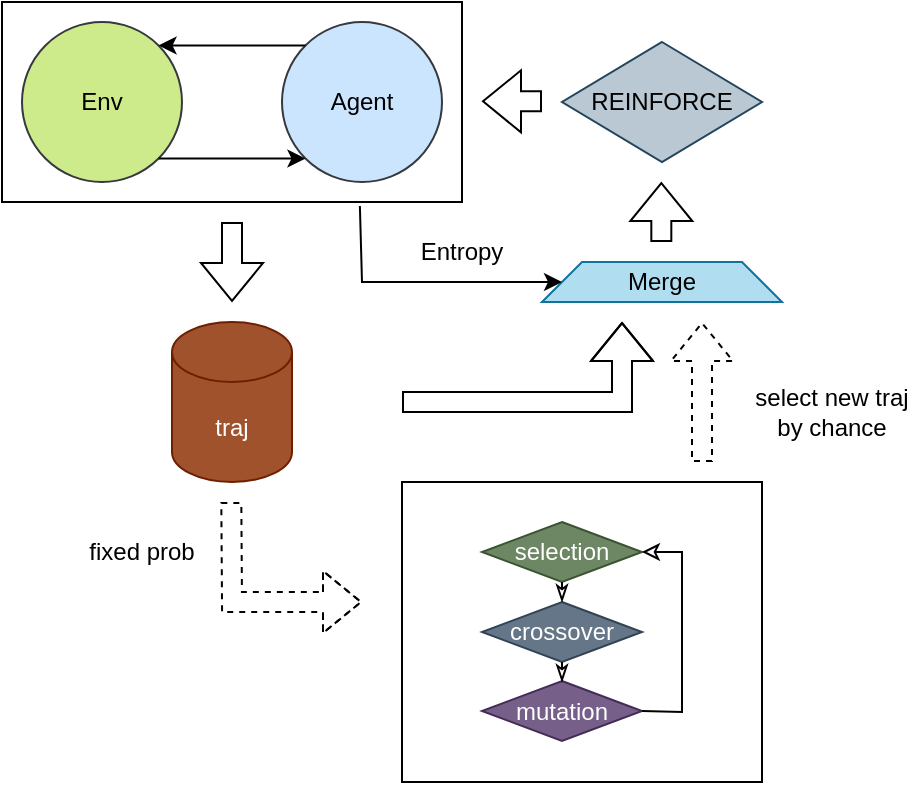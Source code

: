 <mxfile version="26.1.2">
  <diagram name="第 1 页" id="ufeBmRcnPeDDnvmJvSxq">
    <mxGraphModel dx="658" dy="446" grid="1" gridSize="10" guides="1" tooltips="1" connect="1" arrows="1" fold="1" page="1" pageScale="1" pageWidth="827" pageHeight="1169" math="0" shadow="0">
      <root>
        <mxCell id="0" />
        <mxCell id="1" parent="0" />
        <mxCell id="piFu3rO19TxPugWEwf-z-8" value="" style="rounded=0;whiteSpace=wrap;html=1;" parent="1" vertex="1">
          <mxGeometry x="60" y="230" width="230" height="100" as="geometry" />
        </mxCell>
        <mxCell id="piFu3rO19TxPugWEwf-z-3" value="Env" style="ellipse;whiteSpace=wrap;html=1;fillColor=#cdeb8b;strokeColor=#36393d;" parent="1" vertex="1">
          <mxGeometry x="70" y="240" width="80" height="80" as="geometry" />
        </mxCell>
        <mxCell id="piFu3rO19TxPugWEwf-z-4" value="Agent" style="ellipse;whiteSpace=wrap;html=1;aspect=fixed;horizontal=1;fillColor=#cce5ff;strokeColor=#36393d;" parent="1" vertex="1">
          <mxGeometry x="200" y="240" width="80" height="80" as="geometry" />
        </mxCell>
        <mxCell id="piFu3rO19TxPugWEwf-z-6" value="" style="endArrow=classic;html=1;rounded=0;exitX=0;exitY=0;exitDx=0;exitDy=0;entryX=1;entryY=0;entryDx=0;entryDy=0;" parent="1" source="piFu3rO19TxPugWEwf-z-4" target="piFu3rO19TxPugWEwf-z-3" edge="1">
          <mxGeometry width="50" height="50" relative="1" as="geometry">
            <mxPoint x="209.36" y="250.0" as="sourcePoint" />
            <mxPoint x="140.08" y="250.0" as="targetPoint" />
            <Array as="points" />
          </mxGeometry>
        </mxCell>
        <mxCell id="piFu3rO19TxPugWEwf-z-7" value="" style="endArrow=classic;html=1;rounded=0;exitX=1;exitY=1;exitDx=0;exitDy=0;entryX=0;entryY=1;entryDx=0;entryDy=0;" parent="1" source="piFu3rO19TxPugWEwf-z-3" target="piFu3rO19TxPugWEwf-z-4" edge="1">
          <mxGeometry width="50" height="50" relative="1" as="geometry">
            <mxPoint x="290" y="410" as="sourcePoint" />
            <mxPoint x="340" y="360" as="targetPoint" />
          </mxGeometry>
        </mxCell>
        <mxCell id="piFu3rO19TxPugWEwf-z-11" value="" style="shape=flexArrow;endArrow=classic;html=1;rounded=0;" parent="1" edge="1">
          <mxGeometry width="50" height="50" relative="1" as="geometry">
            <mxPoint x="175" y="340" as="sourcePoint" />
            <mxPoint x="175" y="380" as="targetPoint" />
          </mxGeometry>
        </mxCell>
        <mxCell id="piFu3rO19TxPugWEwf-z-13" value="traj" style="shape=cylinder3;whiteSpace=wrap;html=1;boundedLbl=1;backgroundOutline=1;size=15;fillColor=#a0522d;fontColor=#ffffff;strokeColor=#6D1F00;" parent="1" vertex="1">
          <mxGeometry x="145" y="390" width="60" height="80" as="geometry" />
        </mxCell>
        <mxCell id="piFu3rO19TxPugWEwf-z-14" value="" style="shape=flexArrow;endArrow=classic;html=1;rounded=0;" parent="1" edge="1">
          <mxGeometry width="50" height="50" relative="1" as="geometry">
            <mxPoint x="260" y="430" as="sourcePoint" />
            <mxPoint x="370" y="390" as="targetPoint" />
            <Array as="points">
              <mxPoint x="370" y="430" />
            </Array>
          </mxGeometry>
        </mxCell>
        <mxCell id="piFu3rO19TxPugWEwf-z-15" value="" style="shape=flexArrow;endArrow=classic;html=1;rounded=0;fillColor=none;dashed=1;" parent="1" edge="1">
          <mxGeometry width="50" height="50" relative="1" as="geometry">
            <mxPoint x="174.66" y="480" as="sourcePoint" />
            <mxPoint x="240" y="530" as="targetPoint" />
            <Array as="points">
              <mxPoint x="175" y="530" />
            </Array>
          </mxGeometry>
        </mxCell>
        <mxCell id="piFu3rO19TxPugWEwf-z-16" value="" style="rounded=0;whiteSpace=wrap;html=1;" parent="1" vertex="1">
          <mxGeometry x="260" y="470" width="180" height="150" as="geometry" />
        </mxCell>
        <mxCell id="piFu3rO19TxPugWEwf-z-17" value="selection" style="rhombus;whiteSpace=wrap;html=1;fillColor=#6d8764;fontColor=#ffffff;strokeColor=#3A5431;" parent="1" vertex="1">
          <mxGeometry x="300" y="490" width="80" height="30" as="geometry" />
        </mxCell>
        <mxCell id="piFu3rO19TxPugWEwf-z-18" value="crossover" style="rhombus;whiteSpace=wrap;html=1;fillColor=#647687;fontColor=#ffffff;strokeColor=#314354;" parent="1" vertex="1">
          <mxGeometry x="300" y="530" width="80" height="30" as="geometry" />
        </mxCell>
        <mxCell id="piFu3rO19TxPugWEwf-z-20" value="mutation" style="rhombus;whiteSpace=wrap;html=1;fillColor=#76608a;fontColor=#ffffff;strokeColor=#432D57;" parent="1" vertex="1">
          <mxGeometry x="300" y="569.5" width="80" height="30" as="geometry" />
        </mxCell>
        <mxCell id="piFu3rO19TxPugWEwf-z-21" value="" style="endArrow=classicThin;html=1;rounded=0;exitX=0.5;exitY=1;exitDx=0;exitDy=0;entryX=0.5;entryY=0;entryDx=0;entryDy=0;endFill=0;strokeColor=light-dark(#000000, #b2cbff);fillColor=#0050ef;startFill=0;" parent="1" source="piFu3rO19TxPugWEwf-z-17" target="piFu3rO19TxPugWEwf-z-18" edge="1">
          <mxGeometry width="50" height="50" relative="1" as="geometry">
            <mxPoint x="320" y="550" as="sourcePoint" />
            <mxPoint x="370" y="500" as="targetPoint" />
          </mxGeometry>
        </mxCell>
        <mxCell id="piFu3rO19TxPugWEwf-z-22" value="" style="endArrow=classicThin;html=1;rounded=0;exitX=0.5;exitY=1;exitDx=0;exitDy=0;endFill=0;strokeColor=light-dark(#000000, #b2cbff);fillColor=#0050ef;startFill=0;" parent="1" source="piFu3rO19TxPugWEwf-z-18" edge="1">
          <mxGeometry width="50" height="50" relative="1" as="geometry">
            <mxPoint x="350" y="530" as="sourcePoint" />
            <mxPoint x="340" y="570" as="targetPoint" />
          </mxGeometry>
        </mxCell>
        <mxCell id="piFu3rO19TxPugWEwf-z-23" value="" style="endArrow=classic;html=1;rounded=0;exitX=1;exitY=0.5;exitDx=0;exitDy=0;entryX=1;entryY=0.5;entryDx=0;entryDy=0;strokeColor=default;endFill=0;strokeWidth=1;" parent="1" source="piFu3rO19TxPugWEwf-z-20" target="piFu3rO19TxPugWEwf-z-17" edge="1">
          <mxGeometry width="50" height="50" relative="1" as="geometry">
            <mxPoint x="320" y="550" as="sourcePoint" />
            <mxPoint x="370" y="500" as="targetPoint" />
            <Array as="points">
              <mxPoint x="400" y="585" />
              <mxPoint x="400" y="550" />
              <mxPoint x="400" y="505" />
            </Array>
          </mxGeometry>
        </mxCell>
        <mxCell id="piFu3rO19TxPugWEwf-z-24" value="" style="shape=flexArrow;endArrow=classic;html=1;rounded=0;dashed=1;" parent="1" edge="1">
          <mxGeometry width="50" height="50" relative="1" as="geometry">
            <mxPoint x="410" y="460.0" as="sourcePoint" />
            <mxPoint x="410" y="390" as="targetPoint" />
          </mxGeometry>
        </mxCell>
        <mxCell id="piFu3rO19TxPugWEwf-z-26" value="Merge" style="shape=trapezoid;perimeter=trapezoidPerimeter;whiteSpace=wrap;html=1;fixedSize=1;fillColor=#b1ddf0;strokeColor=#10739e;" parent="1" vertex="1">
          <mxGeometry x="330" y="360" width="120" height="20" as="geometry" />
        </mxCell>
        <mxCell id="piFu3rO19TxPugWEwf-z-29" value="" style="shape=flexArrow;endArrow=classic;html=1;rounded=0;" parent="1" edge="1">
          <mxGeometry width="50" height="50" relative="1" as="geometry">
            <mxPoint x="389.66" y="350" as="sourcePoint" />
            <mxPoint x="389.66" y="320" as="targetPoint" />
          </mxGeometry>
        </mxCell>
        <mxCell id="piFu3rO19TxPugWEwf-z-30" value="REINFORCE" style="rhombus;whiteSpace=wrap;html=1;fillColor=#bac8d3;strokeColor=#23445d;" parent="1" vertex="1">
          <mxGeometry x="340" y="250" width="100" height="60" as="geometry" />
        </mxCell>
        <mxCell id="piFu3rO19TxPugWEwf-z-31" value="" style="shape=flexArrow;endArrow=classic;html=1;rounded=0;" parent="1" edge="1">
          <mxGeometry width="50" height="50" relative="1" as="geometry">
            <mxPoint x="330" y="279.66" as="sourcePoint" />
            <mxPoint x="300" y="279.66" as="targetPoint" />
          </mxGeometry>
        </mxCell>
        <mxCell id="piFu3rO19TxPugWEwf-z-32" value="fixed prob" style="text;html=1;align=center;verticalAlign=middle;whiteSpace=wrap;rounded=0;" parent="1" vertex="1">
          <mxGeometry x="100" y="490" width="60" height="30" as="geometry" />
        </mxCell>
        <mxCell id="ZyOP0sTFoS4v-nn91Z0m-3" value="" style="endArrow=classic;html=1;rounded=0;exitX=0.778;exitY=1.02;exitDx=0;exitDy=0;exitPerimeter=0;" edge="1" parent="1" source="piFu3rO19TxPugWEwf-z-8" target="piFu3rO19TxPugWEwf-z-26">
          <mxGeometry width="50" height="50" relative="1" as="geometry">
            <mxPoint x="240" y="340" as="sourcePoint" />
            <mxPoint x="320" y="370" as="targetPoint" />
            <Array as="points">
              <mxPoint x="240" y="370" />
            </Array>
          </mxGeometry>
        </mxCell>
        <mxCell id="ZyOP0sTFoS4v-nn91Z0m-4" value="Entropy" style="text;html=1;align=center;verticalAlign=middle;whiteSpace=wrap;rounded=0;" vertex="1" parent="1">
          <mxGeometry x="260" y="340" width="60" height="30" as="geometry" />
        </mxCell>
        <mxCell id="ZyOP0sTFoS4v-nn91Z0m-5" value="select new traj by chance" style="text;html=1;align=center;verticalAlign=middle;whiteSpace=wrap;rounded=0;" vertex="1" parent="1">
          <mxGeometry x="430" y="420" width="90" height="30" as="geometry" />
        </mxCell>
      </root>
    </mxGraphModel>
  </diagram>
</mxfile>
